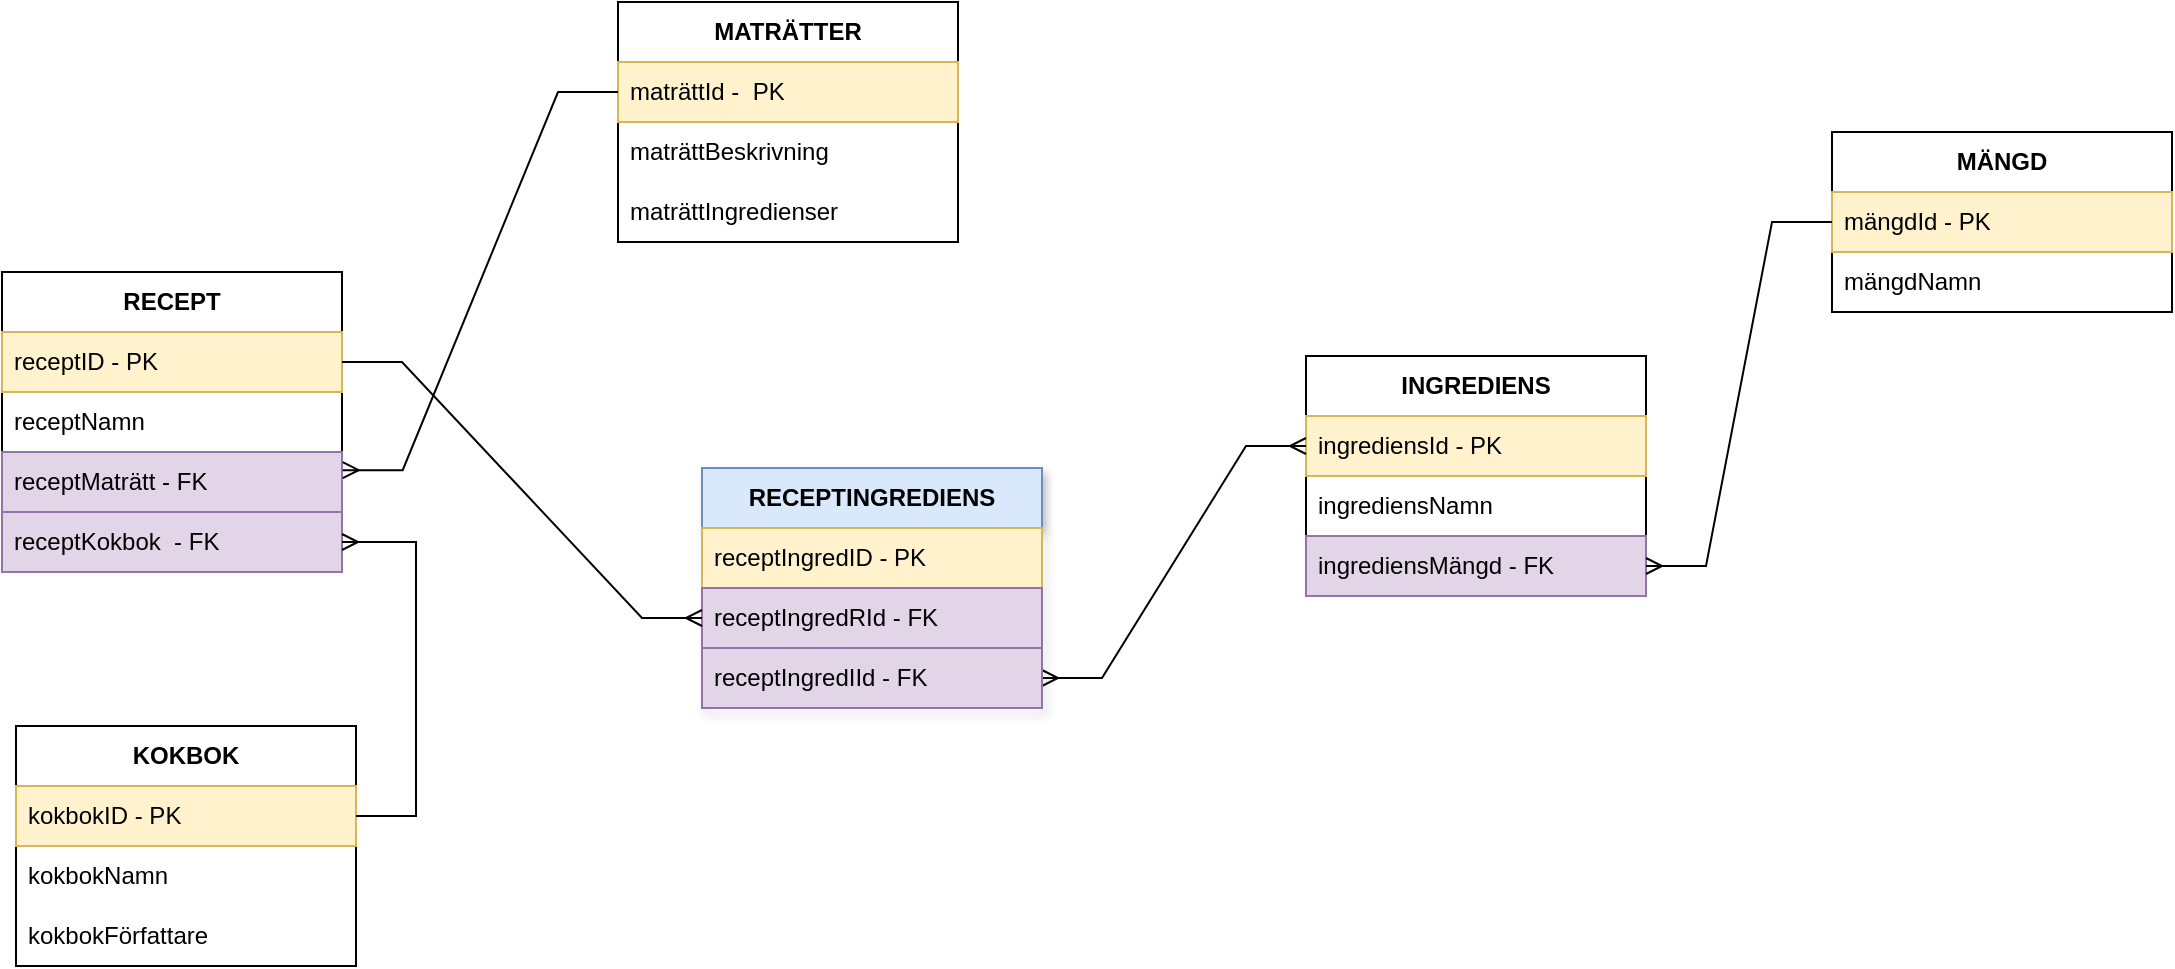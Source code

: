 <mxfile version="26.1.1">
  <diagram name="Page-1" id="KLrool5dLcF6XQlQDd2L">
    <mxGraphModel dx="1186" dy="690" grid="0" gridSize="10" guides="1" tooltips="1" connect="1" arrows="1" fold="1" page="1" pageScale="1" pageWidth="1200" pageHeight="1920" math="0" shadow="0">
      <root>
        <mxCell id="0" />
        <mxCell id="1" parent="0" />
        <mxCell id="NDsmOrmQBEUlIEmzkd3U-1" value="MATRÄTTER" style="swimlane;fontStyle=1;childLayout=stackLayout;horizontal=1;startSize=30;horizontalStack=0;resizeParent=1;resizeParentMax=0;resizeLast=0;collapsible=1;marginBottom=0;whiteSpace=wrap;html=1;" vertex="1" parent="1">
          <mxGeometry x="409" y="102" width="170" height="120" as="geometry">
            <mxRectangle x="160" y="240" width="60" height="30" as="alternateBounds" />
          </mxGeometry>
        </mxCell>
        <mxCell id="NDsmOrmQBEUlIEmzkd3U-2" value="maträttId -&amp;nbsp; PK" style="text;strokeColor=#d6b656;fillColor=#fff2cc;align=left;verticalAlign=middle;spacingLeft=4;spacingRight=4;overflow=hidden;points=[[0,0.5],[1,0.5]];portConstraint=eastwest;rotatable=0;whiteSpace=wrap;html=1;" vertex="1" parent="NDsmOrmQBEUlIEmzkd3U-1">
          <mxGeometry y="30" width="170" height="30" as="geometry" />
        </mxCell>
        <mxCell id="NDsmOrmQBEUlIEmzkd3U-38" value="maträttBeskrivning" style="text;strokeColor=none;fillColor=none;align=left;verticalAlign=middle;spacingLeft=4;spacingRight=4;overflow=hidden;points=[[0,0.5],[1,0.5]];portConstraint=eastwest;rotatable=0;whiteSpace=wrap;html=1;" vertex="1" parent="NDsmOrmQBEUlIEmzkd3U-1">
          <mxGeometry y="60" width="170" height="30" as="geometry" />
        </mxCell>
        <mxCell id="NDsmOrmQBEUlIEmzkd3U-39" value="maträttIngredienser" style="text;strokeColor=none;fillColor=none;align=left;verticalAlign=middle;spacingLeft=4;spacingRight=4;overflow=hidden;points=[[0,0.5],[1,0.5]];portConstraint=eastwest;rotatable=0;whiteSpace=wrap;html=1;" vertex="1" parent="NDsmOrmQBEUlIEmzkd3U-1">
          <mxGeometry y="90" width="170" height="30" as="geometry" />
        </mxCell>
        <mxCell id="NDsmOrmQBEUlIEmzkd3U-5" value="INGREDIENS" style="swimlane;fontStyle=1;childLayout=stackLayout;horizontal=1;startSize=30;horizontalStack=0;resizeParent=1;resizeParentMax=0;resizeLast=0;collapsible=1;marginBottom=0;whiteSpace=wrap;html=1;" vertex="1" parent="1">
          <mxGeometry x="753" y="279" width="170" height="120" as="geometry">
            <mxRectangle x="160" y="240" width="60" height="30" as="alternateBounds" />
          </mxGeometry>
        </mxCell>
        <mxCell id="NDsmOrmQBEUlIEmzkd3U-6" value="ingrediensId - PK" style="text;strokeColor=#d6b656;fillColor=#fff2cc;align=left;verticalAlign=middle;spacingLeft=4;spacingRight=4;overflow=hidden;points=[[0,0.5],[1,0.5]];portConstraint=eastwest;rotatable=0;whiteSpace=wrap;html=1;" vertex="1" parent="NDsmOrmQBEUlIEmzkd3U-5">
          <mxGeometry y="30" width="170" height="30" as="geometry" />
        </mxCell>
        <mxCell id="NDsmOrmQBEUlIEmzkd3U-7" value="ingrediensNamn" style="text;strokeColor=none;fillColor=none;align=left;verticalAlign=middle;spacingLeft=4;spacingRight=4;overflow=hidden;points=[[0,0.5],[1,0.5]];portConstraint=eastwest;rotatable=0;whiteSpace=wrap;html=1;" vertex="1" parent="NDsmOrmQBEUlIEmzkd3U-5">
          <mxGeometry y="60" width="170" height="30" as="geometry" />
        </mxCell>
        <mxCell id="NDsmOrmQBEUlIEmzkd3U-43" value="ingrediensMängd - FK" style="text;strokeColor=#9673a6;fillColor=#e1d5e7;align=left;verticalAlign=middle;spacingLeft=4;spacingRight=4;overflow=hidden;points=[[0,0.5],[1,0.5]];portConstraint=eastwest;rotatable=0;whiteSpace=wrap;html=1;" vertex="1" parent="NDsmOrmQBEUlIEmzkd3U-5">
          <mxGeometry y="90" width="170" height="30" as="geometry" />
        </mxCell>
        <mxCell id="NDsmOrmQBEUlIEmzkd3U-9" value="MÄNGD" style="swimlane;fontStyle=1;childLayout=stackLayout;horizontal=1;startSize=30;horizontalStack=0;resizeParent=1;resizeParentMax=0;resizeLast=0;collapsible=1;marginBottom=0;whiteSpace=wrap;html=1;" vertex="1" parent="1">
          <mxGeometry x="1016" y="167" width="170" height="90" as="geometry">
            <mxRectangle x="160" y="240" width="60" height="30" as="alternateBounds" />
          </mxGeometry>
        </mxCell>
        <mxCell id="NDsmOrmQBEUlIEmzkd3U-10" value="mängdId - PK" style="text;strokeColor=#d6b656;fillColor=#fff2cc;align=left;verticalAlign=middle;spacingLeft=4;spacingRight=4;overflow=hidden;points=[[0,0.5],[1,0.5]];portConstraint=eastwest;rotatable=0;whiteSpace=wrap;html=1;" vertex="1" parent="NDsmOrmQBEUlIEmzkd3U-9">
          <mxGeometry y="30" width="170" height="30" as="geometry" />
        </mxCell>
        <mxCell id="NDsmOrmQBEUlIEmzkd3U-30" value="mängdNamn" style="text;strokeColor=none;fillColor=none;align=left;verticalAlign=middle;spacingLeft=4;spacingRight=4;overflow=hidden;points=[[0,0.5],[1,0.5]];portConstraint=eastwest;rotatable=0;whiteSpace=wrap;html=1;" vertex="1" parent="NDsmOrmQBEUlIEmzkd3U-9">
          <mxGeometry y="60" width="170" height="30" as="geometry" />
        </mxCell>
        <mxCell id="NDsmOrmQBEUlIEmzkd3U-13" value="RECEPT" style="swimlane;fontStyle=1;childLayout=stackLayout;horizontal=1;startSize=30;horizontalStack=0;resizeParent=1;resizeParentMax=0;resizeLast=0;collapsible=1;marginBottom=0;whiteSpace=wrap;html=1;" vertex="1" parent="1">
          <mxGeometry x="101" y="237" width="170" height="150" as="geometry">
            <mxRectangle x="160" y="240" width="60" height="30" as="alternateBounds" />
          </mxGeometry>
        </mxCell>
        <mxCell id="NDsmOrmQBEUlIEmzkd3U-14" value="receptID - PK" style="text;strokeColor=#d6b656;fillColor=#fff2cc;align=left;verticalAlign=middle;spacingLeft=4;spacingRight=4;overflow=hidden;points=[[0,0.5],[1,0.5]];portConstraint=eastwest;rotatable=0;whiteSpace=wrap;html=1;" vertex="1" parent="NDsmOrmQBEUlIEmzkd3U-13">
          <mxGeometry y="30" width="170" height="30" as="geometry" />
        </mxCell>
        <mxCell id="NDsmOrmQBEUlIEmzkd3U-21" value="receptNamn" style="text;strokeColor=none;fillColor=none;align=left;verticalAlign=middle;spacingLeft=4;spacingRight=4;overflow=hidden;points=[[0,0.5],[1,0.5]];portConstraint=eastwest;rotatable=0;whiteSpace=wrap;html=1;" vertex="1" parent="NDsmOrmQBEUlIEmzkd3U-13">
          <mxGeometry y="60" width="170" height="30" as="geometry" />
        </mxCell>
        <mxCell id="NDsmOrmQBEUlIEmzkd3U-15" value="receptMaträtt - FK" style="text;strokeColor=#9673a6;fillColor=#e1d5e7;align=left;verticalAlign=middle;spacingLeft=4;spacingRight=4;overflow=hidden;points=[[0,0.5],[1,0.5]];portConstraint=eastwest;rotatable=0;whiteSpace=wrap;html=1;" vertex="1" parent="NDsmOrmQBEUlIEmzkd3U-13">
          <mxGeometry y="90" width="170" height="30" as="geometry" />
        </mxCell>
        <mxCell id="NDsmOrmQBEUlIEmzkd3U-16" value="receptKokbok&amp;nbsp; - FK" style="text;strokeColor=#9673a6;fillColor=#e1d5e7;align=left;verticalAlign=middle;spacingLeft=4;spacingRight=4;overflow=hidden;points=[[0,0.5],[1,0.5]];portConstraint=eastwest;rotatable=0;whiteSpace=wrap;html=1;" vertex="1" parent="NDsmOrmQBEUlIEmzkd3U-13">
          <mxGeometry y="120" width="170" height="30" as="geometry" />
        </mxCell>
        <mxCell id="NDsmOrmQBEUlIEmzkd3U-17" value="KOKBOK" style="swimlane;fontStyle=1;childLayout=stackLayout;horizontal=1;startSize=30;horizontalStack=0;resizeParent=1;resizeParentMax=0;resizeLast=0;collapsible=1;marginBottom=0;whiteSpace=wrap;html=1;" vertex="1" parent="1">
          <mxGeometry x="108" y="464" width="170" height="120" as="geometry">
            <mxRectangle x="160" y="240" width="60" height="30" as="alternateBounds" />
          </mxGeometry>
        </mxCell>
        <mxCell id="NDsmOrmQBEUlIEmzkd3U-18" value="kokbokID - PK" style="text;strokeColor=#d6b656;fillColor=#fff2cc;align=left;verticalAlign=middle;spacingLeft=4;spacingRight=4;overflow=hidden;points=[[0,0.5],[1,0.5]];portConstraint=eastwest;rotatable=0;whiteSpace=wrap;html=1;" vertex="1" parent="NDsmOrmQBEUlIEmzkd3U-17">
          <mxGeometry y="30" width="170" height="30" as="geometry" />
        </mxCell>
        <mxCell id="NDsmOrmQBEUlIEmzkd3U-19" value="kokbokNamn" style="text;strokeColor=none;fillColor=none;align=left;verticalAlign=middle;spacingLeft=4;spacingRight=4;overflow=hidden;points=[[0,0.5],[1,0.5]];portConstraint=eastwest;rotatable=0;whiteSpace=wrap;html=1;" vertex="1" parent="NDsmOrmQBEUlIEmzkd3U-17">
          <mxGeometry y="60" width="170" height="30" as="geometry" />
        </mxCell>
        <mxCell id="NDsmOrmQBEUlIEmzkd3U-20" value="kokbokFörfattare" style="text;strokeColor=none;fillColor=none;align=left;verticalAlign=middle;spacingLeft=4;spacingRight=4;overflow=hidden;points=[[0,0.5],[1,0.5]];portConstraint=eastwest;rotatable=0;whiteSpace=wrap;html=1;" vertex="1" parent="NDsmOrmQBEUlIEmzkd3U-17">
          <mxGeometry y="90" width="170" height="30" as="geometry" />
        </mxCell>
        <mxCell id="NDsmOrmQBEUlIEmzkd3U-34" value="" style="edgeStyle=entityRelationEdgeStyle;fontSize=12;html=1;endArrow=ERmany;startArrow=ERmany;rounded=0;entryX=0;entryY=0.5;entryDx=0;entryDy=0;" edge="1" parent="1" source="NDsmOrmQBEUlIEmzkd3U-49" target="NDsmOrmQBEUlIEmzkd3U-6">
          <mxGeometry width="100" height="100" relative="1" as="geometry">
            <mxPoint x="271" y="402" as="sourcePoint" />
            <mxPoint x="476" y="372" as="targetPoint" />
          </mxGeometry>
        </mxCell>
        <mxCell id="NDsmOrmQBEUlIEmzkd3U-41" value="" style="edgeStyle=entityRelationEdgeStyle;fontSize=12;html=1;endArrow=ERmany;rounded=0;exitX=0;exitY=0.5;exitDx=0;exitDy=0;entryX=1.002;entryY=0.303;entryDx=0;entryDy=0;entryPerimeter=0;" edge="1" parent="1" source="NDsmOrmQBEUlIEmzkd3U-2" target="NDsmOrmQBEUlIEmzkd3U-15">
          <mxGeometry width="100" height="100" relative="1" as="geometry">
            <mxPoint x="331" y="358" as="sourcePoint" />
            <mxPoint x="431" y="258" as="targetPoint" />
          </mxGeometry>
        </mxCell>
        <mxCell id="NDsmOrmQBEUlIEmzkd3U-45" value="" style="edgeStyle=entityRelationEdgeStyle;fontSize=12;html=1;endArrow=ERmany;rounded=0;entryX=1;entryY=0.5;entryDx=0;entryDy=0;exitX=0;exitY=0.5;exitDx=0;exitDy=0;" edge="1" parent="1" source="NDsmOrmQBEUlIEmzkd3U-10" target="NDsmOrmQBEUlIEmzkd3U-43">
          <mxGeometry width="100" height="100" relative="1" as="geometry">
            <mxPoint x="900" y="221" as="sourcePoint" />
            <mxPoint x="911.0" y="424" as="targetPoint" />
            <Array as="points">
              <mxPoint x="973" y="205" />
              <mxPoint x="912" y="313" />
            </Array>
          </mxGeometry>
        </mxCell>
        <mxCell id="NDsmOrmQBEUlIEmzkd3U-46" value="RECEPTINGREDIENS" style="swimlane;fontStyle=1;childLayout=stackLayout;horizontal=1;startSize=30;horizontalStack=0;resizeParent=1;resizeParentMax=0;resizeLast=0;collapsible=1;marginBottom=0;whiteSpace=wrap;html=1;rounded=0;fillColor=#dae8fc;strokeColor=#6c8ebf;shadow=1;glass=0;" vertex="1" parent="1">
          <mxGeometry x="451" y="335" width="170" height="120" as="geometry">
            <mxRectangle x="160" y="240" width="60" height="30" as="alternateBounds" />
          </mxGeometry>
        </mxCell>
        <mxCell id="NDsmOrmQBEUlIEmzkd3U-47" value="receptIngredID - PK" style="text;strokeColor=#d6b656;fillColor=#fff2cc;align=left;verticalAlign=middle;spacingLeft=4;spacingRight=4;overflow=hidden;points=[[0,0.5],[1,0.5]];portConstraint=eastwest;rotatable=0;whiteSpace=wrap;html=1;" vertex="1" parent="NDsmOrmQBEUlIEmzkd3U-46">
          <mxGeometry y="30" width="170" height="30" as="geometry" />
        </mxCell>
        <mxCell id="NDsmOrmQBEUlIEmzkd3U-48" value="receptIngredRId - FK" style="text;strokeColor=#9673a6;fillColor=#e1d5e7;align=left;verticalAlign=middle;spacingLeft=4;spacingRight=4;overflow=hidden;points=[[0,0.5],[1,0.5]];portConstraint=eastwest;rotatable=0;whiteSpace=wrap;html=1;" vertex="1" parent="NDsmOrmQBEUlIEmzkd3U-46">
          <mxGeometry y="60" width="170" height="30" as="geometry" />
        </mxCell>
        <mxCell id="NDsmOrmQBEUlIEmzkd3U-49" value="receptIngredIId - FK" style="text;strokeColor=#9673a6;fillColor=#e1d5e7;align=left;verticalAlign=middle;spacingLeft=4;spacingRight=4;overflow=hidden;points=[[0,0.5],[1,0.5]];portConstraint=eastwest;rotatable=0;whiteSpace=wrap;html=1;" vertex="1" parent="NDsmOrmQBEUlIEmzkd3U-46">
          <mxGeometry y="90" width="170" height="30" as="geometry" />
        </mxCell>
        <mxCell id="NDsmOrmQBEUlIEmzkd3U-52" value="" style="edgeStyle=entityRelationEdgeStyle;fontSize=12;html=1;endArrow=ERmany;rounded=0;entryX=1;entryY=0.5;entryDx=0;entryDy=0;" edge="1" parent="1" source="NDsmOrmQBEUlIEmzkd3U-18" target="NDsmOrmQBEUlIEmzkd3U-16">
          <mxGeometry width="100" height="100" relative="1" as="geometry">
            <mxPoint x="295" y="493" as="sourcePoint" />
            <mxPoint x="395" y="393" as="targetPoint" />
          </mxGeometry>
        </mxCell>
        <mxCell id="NDsmOrmQBEUlIEmzkd3U-53" value="" style="edgeStyle=entityRelationEdgeStyle;fontSize=12;html=1;endArrow=ERmany;rounded=0;entryX=0;entryY=0.5;entryDx=0;entryDy=0;" edge="1" parent="1" source="NDsmOrmQBEUlIEmzkd3U-14" target="NDsmOrmQBEUlIEmzkd3U-48">
          <mxGeometry width="100" height="100" relative="1" as="geometry">
            <mxPoint x="261" y="375" as="sourcePoint" />
            <mxPoint x="361" y="275" as="targetPoint" />
            <Array as="points">
              <mxPoint x="445" y="448" />
            </Array>
          </mxGeometry>
        </mxCell>
      </root>
    </mxGraphModel>
  </diagram>
</mxfile>
